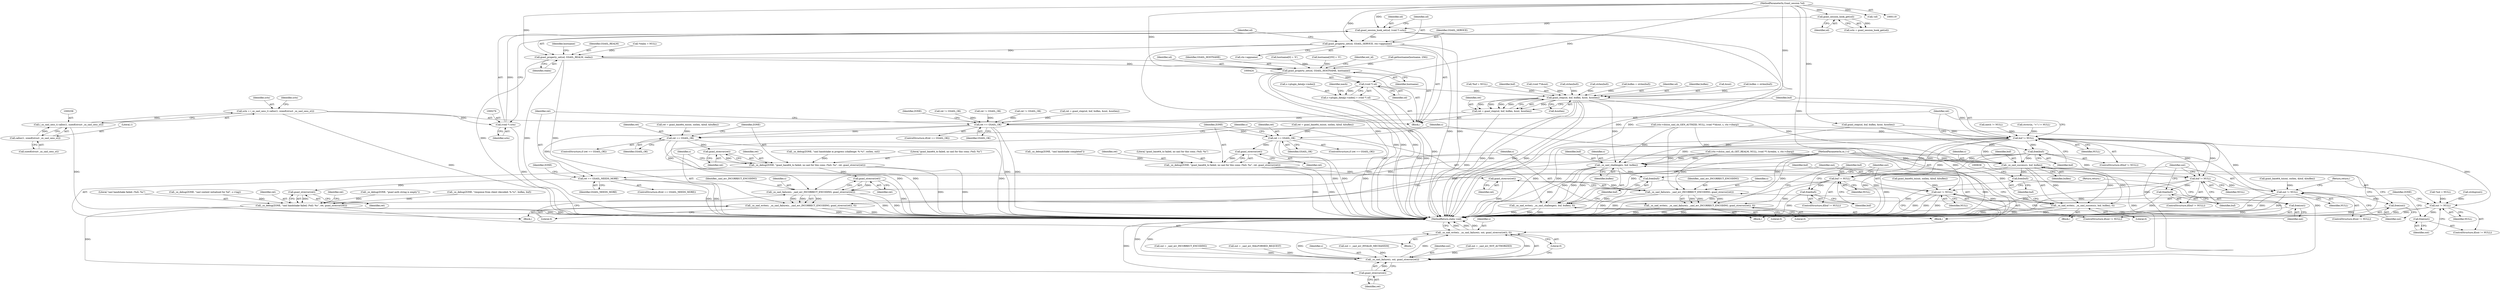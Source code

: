 digraph "0_jabberd2_8416ae54ecefa670534f27a31db71d048b9c7f16_0@pointer" {
"1000278" [label="(Call,gsasl_property_set(sd, GSASL_SERVICE, ctx->appname))"];
"1000273" [label="(Call,gsasl_session_hook_set(sd, (void *) sctx))"];
"1000247" [label="(Call,gsasl_session_hook_get(sd))"];
"1000122" [label="(MethodParameterIn,Gsasl_session *sd)"];
"1000275" [label="(Call,(void *) sctx)"];
"1000255" [label="(Call,sctx = (_sx_sasl_sess_t) calloc(1, sizeof(struct _sx_sasl_sess_st)))"];
"1000257" [label="(Call,(_sx_sasl_sess_t) calloc(1, sizeof(struct _sx_sasl_sess_st)))"];
"1000259" [label="(Call,calloc(1, sizeof(struct _sx_sasl_sess_st)))"];
"1000284" [label="(Call,gsasl_property_set(sd, GSASL_REALM, realm))"];
"1000301" [label="(Call,gsasl_property_set(sd, GSASL_HOSTNAME, hostname))"];
"1000423" [label="(Call,(void *) sd)"];
"1000415" [label="(Call,s->plugin_data[p->index] = (void *) sd)"];
"1000521" [label="(Call,gsasl_step(sd, buf, buflen, &out, &outlen))"];
"1000519" [label="(Call,ret = gsasl_step(sd, buf, buflen, &out, &outlen))"];
"1000605" [label="(Call,ret == GSASL_OK)"];
"1000622" [label="(Call,ret == GSASL_OK)"];
"1000669" [label="(Call,gsasl_strerror(ret))"];
"1000665" [label="(Call,_sx_debug(ZONE, \"gsasl_base64_to failed, no sasl for this conn; (%d): %s\", ret, gsasl_strerror(ret)))"];
"1000676" [label="(Call,gsasl_strerror(ret))"];
"1000673" [label="(Call,_sx_sasl_failure(s, _sasl_err_INCORRECT_ENCODING, gsasl_strerror(ret)))"];
"1000671" [label="(Call,_sx_nad_write(s, _sx_sasl_failure(s, _sasl_err_INCORRECT_ENCODING, gsasl_strerror(ret)), 0))"];
"1000693" [label="(Call,ret == GSASL_NEEDS_MORE)"];
"1000764" [label="(Call,gsasl_strerror(ret))"];
"1000760" [label="(Call,_sx_debug(ZONE, \"sasl handshake failed; (%d): %s\", ret, gsasl_strerror(ret)))"];
"1000802" [label="(Call,gsasl_strerror(ret))"];
"1000799" [label="(Call,_sx_sasl_failure(s, out, gsasl_strerror(ret)))"];
"1000797" [label="(Call,_sx_nad_write(s, _sx_sasl_failure(s, out, gsasl_strerror(ret)), 0))"];
"1000712" [label="(Call,ret == GSASL_OK)"];
"1000731" [label="(Call,gsasl_strerror(ret))"];
"1000727" [label="(Call,_sx_debug(ZONE, \"gsasl_base64_to failed, no sasl for this conn; (%d): %s\", ret, gsasl_strerror(ret)))"];
"1000738" [label="(Call,gsasl_strerror(ret))"];
"1000735" [label="(Call,_sx_sasl_failure(s, _sasl_err_INCORRECT_ENCODING, gsasl_strerror(ret)))"];
"1000733" [label="(Call,_sx_nad_write(s, _sx_sasl_failure(s, _sasl_err_INCORRECT_ENCODING, gsasl_strerror(ret)), 0))"];
"1000599" [label="(Call,buf != NULL)"];
"1000602" [label="(Call,free(buf))"];
"1000628" [label="(Call,_sx_sasl_success(s, buf, buflen))"];
"1000626" [label="(Call,_sx_nad_write(s, _sx_sasl_success(s, buf, buflen), 0))"];
"1000633" [label="(Call,free(buf))"];
"1000680" [label="(Call,buf != NULL)"];
"1000683" [label="(Call,free(buf))"];
"1000686" [label="(Call,out != NULL)"];
"1000689" [label="(Call,free(out))"];
"1000718" [label="(Call,_sx_sasl_challenge(s, buf, buflen))"];
"1000716" [label="(Call,_sx_nad_write(s, _sx_sasl_challenge(s, buf, buflen), 0))"];
"1000723" [label="(Call,free(buf))"];
"1000742" [label="(Call,buf != NULL)"];
"1000745" [label="(Call,free(buf))"];
"1000748" [label="(Call,out != NULL)"];
"1000751" [label="(Call,free(out))"];
"1000755" [label="(Call,out != NULL)"];
"1000758" [label="(Call,free(out))"];
"1000429" [label="(Identifier,mech)"];
"1000680" [label="(Call,buf != NULL)"];
"1000471" [label="(Call,_sx_debug(ZONE, \"gsasl auth string is empty\"))"];
"1000765" [label="(Identifier,ret)"];
"1000798" [label="(Identifier,s)"];
"1000609" [label="(Call,_sx_debug(ZONE, \"sasl handshake completed\"))"];
"1000290" [label="(Identifier,hostname)"];
"1000735" [label="(Call,_sx_sasl_failure(s, _sasl_err_INCORRECT_ENCODING, gsasl_strerror(ret)))"];
"1000602" [label="(Call,free(buf))"];
"1000626" [label="(Call,_sx_nad_write(s, _sx_sasl_success(s, buf, buflen), 0))"];
"1000248" [label="(Identifier,sd)"];
"1000668" [label="(Identifier,ret)"];
"1000247" [label="(Call,gsasl_session_hook_get(sd))"];
"1000583" [label="(Call,_sx_debug(ZONE, \"response from client (decoded: %.*s)\", buflen, buf))"];
"1000215" [label="(Call,ret != GSASL_OK)"];
"1000590" [label="(Call,gsasl_step(sd, buf, buflen, &out, &outlen))"];
"1000423" [label="(Call,(void *) sd)"];
"1000797" [label="(Call,_sx_nad_write(s, _sx_sasl_failure(s, out, gsasl_strerror(ret)), 0))"];
"1000742" [label="(Call,buf != NULL)"];
"1000634" [label="(Identifier,buf)"];
"1000689" [label="(Call,free(out))"];
"1000718" [label="(Call,_sx_sasl_challenge(s, buf, buflen))"];
"1000601" [label="(Identifier,NULL)"];
"1000433" [label="(Call,(ctx->cb)(sx_sasl_cb_GEN_AUTHZID, NULL, (void **)&out, s, ctx->cbarg))"];
"1000606" [label="(Identifier,ret)"];
"1000561" [label="(Call,!sd)"];
"1000599" [label="(Call,buf != NULL)"];
"1000286" [label="(Identifier,GSASL_REALM)"];
"1000588" [label="(Call,ret = gsasl_step(sd, buf, buflen, &out, &outlen))"];
"1000167" [label="(Block,)"];
"1000789" [label="(Call,out = _sasl_err_INCORRECT_ENCODING)"];
"1000296" [label="(Call,hostname[255] = '\0')"];
"1000711" [label="(ControlStructure,if (ret == GSASL_OK))"];
"1000522" [label="(Identifier,sd)"];
"1000734" [label="(Identifier,s)"];
"1000805" [label="(MethodReturn,static void)"];
"1000683" [label="(Call,free(buf))"];
"1000715" [label="(Block,)"];
"1000690" [label="(Identifier,out)"];
"1000713" [label="(Identifier,ret)"];
"1000681" [label="(Identifier,buf)"];
"1000744" [label="(Identifier,NULL)"];
"1000524" [label="(Identifier,buflen)"];
"1000730" [label="(Identifier,ret)"];
"1000756" [label="(Identifier,out)"];
"1000755" [label="(Call,out != NULL)"];
"1000598" [label="(ControlStructure,if(buf != NULL))"];
"1000739" [label="(Identifier,ret)"];
"1000794" [label="(Call,out = _sasl_err_MALFORMED_REQUEST)"];
"1000693" [label="(Call,ret == GSASL_NEEDS_MORE)"];
"1000610" [label="(Identifier,ZONE)"];
"1000425" [label="(Identifier,sd)"];
"1000695" [label="(Identifier,GSASL_NEEDS_MORE)"];
"1000278" [label="(Call,gsasl_property_set(sd, GSASL_SERVICE, ctx->appname))"];
"1000126" [label="(Block,)"];
"1000120" [label="(MethodParameterIn,sx_t s)"];
"1000692" [label="(ControlStructure,if(ret == GSASL_NEEDS_MORE))"];
"1000762" [label="(Literal,\"sasl handshake failed; (%d): %s\")"];
"1000525" [label="(Call,&out)"];
"1000600" [label="(Identifier,buf)"];
"1000764" [label="(Call,gsasl_strerror(ret))"];
"1000717" [label="(Identifier,s)"];
"1000306" [label="(Identifier,ext_id)"];
"1000630" [label="(Identifier,buf)"];
"1000753" [label="(Return,return;)"];
"1000521" [label="(Call,gsasl_step(sd, buf, buflen, &out, &outlen))"];
"1000520" [label="(Identifier,ret)"];
"1000803" [label="(Identifier,ret)"];
"1000675" [label="(Identifier,_sasl_err_INCORRECT_ENCODING)"];
"1000722" [label="(Literal,0)"];
"1000622" [label="(Call,ret == GSASL_OK)"];
"1000799" [label="(Call,_sx_sasl_failure(s, out, gsasl_strerror(ret)))"];
"1000448" [label="(Call,buflen = strlen(buf))"];
"1000679" [label="(ControlStructure,if(buf != NULL))"];
"1000527" [label="(Call,&outlen)"];
"1000255" [label="(Call,sctx = (_sx_sasl_sess_t) calloc(1, sizeof(struct _sx_sasl_sess_st)))"];
"1000409" [label="(Call,_sx_debug(ZONE, \"sasl context initialised for %d\", s->tag))"];
"1000122" [label="(MethodParameterIn,Gsasl_session *sd)"];
"1000698" [label="(Identifier,ZONE)"];
"1000304" [label="(Identifier,hostname)"];
"1000633" [label="(Call,free(buf))"];
"1000301" [label="(Call,gsasl_property_set(sd, GSASL_HOSTNAME, hostname))"];
"1000714" [label="(Identifier,GSASL_OK)"];
"1000628" [label="(Call,_sx_sasl_success(s, buf, buflen))"];
"1000697" [label="(Call,_sx_debug(ZONE, \"sasl handshake in progress (challenge: %.*s)\", outlen, out))"];
"1000733" [label="(Call,_sx_nad_write(s, _sx_sasl_failure(s, _sasl_err_INCORRECT_ENCODING, gsasl_strerror(ret)), 0))"];
"1000631" [label="(Identifier,buflen)"];
"1000737" [label="(Identifier,_sasl_err_INCORRECT_ENCODING)"];
"1000720" [label="(Identifier,buf)"];
"1000607" [label="(Identifier,GSASL_OK)"];
"1000723" [label="(Call,free(buf))"];
"1000519" [label="(Call,ret = gsasl_step(sd, buf, buflen, &out, &outlen))"];
"1000632" [label="(Literal,0)"];
"1000164" [label="(Call,mech != NULL)"];
"1000800" [label="(Identifier,s)"];
"1000685" [label="(ControlStructure,if(out != NULL))"];
"1000684" [label="(Identifier,buf)"];
"1000604" [label="(ControlStructure,if(ret == GSASL_OK))"];
"1000802" [label="(Call,gsasl_strerror(ret))"];
"1000757" [label="(Identifier,NULL)"];
"1000763" [label="(Identifier,ret)"];
"1000740" [label="(Literal,0)"];
"1000629" [label="(Identifier,s)"];
"1000605" [label="(Call,ret == GSASL_OK)"];
"1000280" [label="(Identifier,GSASL_SERVICE)"];
"1000674" [label="(Identifier,s)"];
"1000767" [label="(Identifier,ret)"];
"1000261" [label="(Call,sizeof(struct _sx_sasl_sess_st))"];
"1000741" [label="(ControlStructure,if(buf != NULL))"];
"1000293" [label="(Call,gethostname(hostname, 256))"];
"1000736" [label="(Identifier,s)"];
"1000612" [label="(Call,ret = gsasl_base64_to(out, outlen, &buf, &buflen))"];
"1000614" [label="(Call,gsasl_base64_to(out, outlen, &buf, &buflen))"];
"1000667" [label="(Literal,\"gsasl_base64_to failed, no sasl for this conn; (%d): %s\")"];
"1000260" [label="(Literal,1)"];
"1000758" [label="(Call,free(out))"];
"1000784" [label="(Call,out = _sasl_err_INVALID_MECHANISM)"];
"1000676" [label="(Call,gsasl_strerror(ret))"];
"1000256" [label="(Identifier,sctx)"];
"1000259" [label="(Call,calloc(1, sizeof(struct _sx_sasl_sess_st)))"];
"1000745" [label="(Call,free(buf))"];
"1000749" [label="(Identifier,out)"];
"1000279" [label="(Identifier,sd)"];
"1000673" [label="(Call,_sx_sasl_failure(s, _sasl_err_INCORRECT_ENCODING, gsasl_strerror(ret)))"];
"1000702" [label="(Call,ret = gsasl_base64_to(out, outlen, &buf, &buflen))"];
"1000761" [label="(Identifier,ZONE)"];
"1000415" [label="(Call,s->plugin_data[p->index] = (void *) sd)"];
"1000677" [label="(Identifier,ret)"];
"1000686" [label="(Call,out != NULL)"];
"1000446" [label="(Call,strdup(out))"];
"1000804" [label="(Literal,0)"];
"1000234" [label="(Call,(ctx->cb)(sx_sasl_cb_GET_REALM, NULL, (void **) &realm, s, ctx->cbarg))"];
"1000284" [label="(Call,gsasl_property_set(sd, GSASL_REALM, realm))"];
"1000140" [label="(Call,*buf = NULL)"];
"1000148" [label="(Call,*realm = NULL)"];
"1000704" [label="(Call,gsasl_base64_to(out, outlen, &buf, &buflen))"];
"1000416" [label="(Call,s->plugin_data[p->index])"];
"1000751" [label="(Call,free(out))"];
"1000672" [label="(Identifier,s)"];
"1000687" [label="(Identifier,out)"];
"1000748" [label="(Call,out != NULL)"];
"1000523" [label="(Identifier,buf)"];
"1000144" [label="(Call,*out = NULL)"];
"1000287" [label="(Identifier,realm)"];
"1000754" [label="(ControlStructure,if(out != NULL))"];
"1000759" [label="(Identifier,out)"];
"1000436" [label="(Call,(void **)&out)"];
"1000752" [label="(Identifier,out)"];
"1000731" [label="(Call,gsasl_strerror(ret))"];
"1000716" [label="(Call,_sx_nad_write(s, _sx_sasl_challenge(s, buf, buflen), 0))"];
"1000670" [label="(Identifier,ret)"];
"1000719" [label="(Identifier,s)"];
"1000743" [label="(Identifier,buf)"];
"1000245" [label="(Call,sctx = gsasl_session_hook_get(sd))"];
"1000664" [label="(Block,)"];
"1000738" [label="(Call,gsasl_strerror(ret))"];
"1000678" [label="(Literal,0)"];
"1000302" [label="(Identifier,sd)"];
"1000450" [label="(Call,strlen(buf))"];
"1000625" [label="(Block,)"];
"1000541" [label="(Call,ret != GSASL_OK)"];
"1000801" [label="(Identifier,out)"];
"1000732" [label="(Identifier,ret)"];
"1000281" [label="(Call,ctx->appname)"];
"1000627" [label="(Identifier,s)"];
"1000274" [label="(Identifier,sd)"];
"1000480" [label="(Call,strlen(buf))"];
"1000277" [label="(Identifier,sctx)"];
"1000682" [label="(Identifier,NULL)"];
"1000694" [label="(Identifier,ret)"];
"1000455" [label="(Call,strstr(in, \"<\") != NULL)"];
"1000712" [label="(Call,ret == GSASL_OK)"];
"1000478" [label="(Call,buflen = strlen(buf))"];
"1000603" [label="(Identifier,buf)"];
"1000273" [label="(Call,gsasl_session_hook_set(sd, (void *) sctx))"];
"1000724" [label="(Identifier,buf)"];
"1000303" [label="(Identifier,GSASL_HOSTNAME)"];
"1000623" [label="(Identifier,ret)"];
"1000691" [label="(Return,return;)"];
"1000729" [label="(Literal,\"gsasl_base64_to failed, no sasl for this conn; (%d): %s\")"];
"1000665" [label="(Call,_sx_debug(ZONE, \"gsasl_base64_to failed, no sasl for this conn; (%d): %s\", ret, gsasl_strerror(ret)))"];
"1000671" [label="(Call,_sx_nad_write(s, _sx_sasl_failure(s, _sasl_err_INCORRECT_ENCODING, gsasl_strerror(ret)), 0))"];
"1000257" [label="(Call,(_sx_sasl_sess_t) calloc(1, sizeof(struct _sx_sasl_sess_st)))"];
"1000669" [label="(Call,gsasl_strerror(ret))"];
"1000624" [label="(Identifier,GSASL_OK)"];
"1000760" [label="(Call,_sx_debug(ZONE, \"sasl handshake failed; (%d): %s\", ret, gsasl_strerror(ret)))"];
"1000728" [label="(Identifier,ZONE)"];
"1000721" [label="(Identifier,buflen)"];
"1000750" [label="(Identifier,NULL)"];
"1000494" [label="(Call,ret != GSASL_OK)"];
"1000275" [label="(Call,(void *) sctx)"];
"1000688" [label="(Identifier,NULL)"];
"1000727" [label="(Call,_sx_debug(ZONE, \"gsasl_base64_to failed, no sasl for this conn; (%d): %s\", ret, gsasl_strerror(ret)))"];
"1000285" [label="(Identifier,sd)"];
"1000265" [label="(Identifier,sctx)"];
"1000621" [label="(ControlStructure,if (ret == GSASL_OK))"];
"1000778" [label="(Call,out = _sasl_err_NOT_AUTHORIZED)"];
"1000747" [label="(ControlStructure,if(out != NULL))"];
"1000746" [label="(Identifier,buf)"];
"1000666" [label="(Identifier,ZONE)"];
"1000726" [label="(Block,)"];
"1000288" [label="(Call,hostname[0] = '\0')"];
"1000278" -> "1000167"  [label="AST: "];
"1000278" -> "1000281"  [label="CFG: "];
"1000279" -> "1000278"  [label="AST: "];
"1000280" -> "1000278"  [label="AST: "];
"1000281" -> "1000278"  [label="AST: "];
"1000285" -> "1000278"  [label="CFG: "];
"1000278" -> "1000805"  [label="DDG: "];
"1000278" -> "1000805"  [label="DDG: "];
"1000278" -> "1000805"  [label="DDG: "];
"1000273" -> "1000278"  [label="DDG: "];
"1000122" -> "1000278"  [label="DDG: "];
"1000278" -> "1000284"  [label="DDG: "];
"1000273" -> "1000167"  [label="AST: "];
"1000273" -> "1000275"  [label="CFG: "];
"1000274" -> "1000273"  [label="AST: "];
"1000275" -> "1000273"  [label="AST: "];
"1000279" -> "1000273"  [label="CFG: "];
"1000273" -> "1000805"  [label="DDG: "];
"1000273" -> "1000805"  [label="DDG: "];
"1000247" -> "1000273"  [label="DDG: "];
"1000122" -> "1000273"  [label="DDG: "];
"1000275" -> "1000273"  [label="DDG: "];
"1000247" -> "1000245"  [label="AST: "];
"1000247" -> "1000248"  [label="CFG: "];
"1000248" -> "1000247"  [label="AST: "];
"1000245" -> "1000247"  [label="CFG: "];
"1000247" -> "1000245"  [label="DDG: "];
"1000122" -> "1000247"  [label="DDG: "];
"1000122" -> "1000119"  [label="AST: "];
"1000122" -> "1000805"  [label="DDG: "];
"1000122" -> "1000284"  [label="DDG: "];
"1000122" -> "1000301"  [label="DDG: "];
"1000122" -> "1000423"  [label="DDG: "];
"1000122" -> "1000521"  [label="DDG: "];
"1000122" -> "1000561"  [label="DDG: "];
"1000122" -> "1000590"  [label="DDG: "];
"1000275" -> "1000277"  [label="CFG: "];
"1000276" -> "1000275"  [label="AST: "];
"1000277" -> "1000275"  [label="AST: "];
"1000275" -> "1000805"  [label="DDG: "];
"1000255" -> "1000275"  [label="DDG: "];
"1000255" -> "1000167"  [label="AST: "];
"1000255" -> "1000257"  [label="CFG: "];
"1000256" -> "1000255"  [label="AST: "];
"1000257" -> "1000255"  [label="AST: "];
"1000265" -> "1000255"  [label="CFG: "];
"1000255" -> "1000805"  [label="DDG: "];
"1000257" -> "1000255"  [label="DDG: "];
"1000257" -> "1000259"  [label="CFG: "];
"1000258" -> "1000257"  [label="AST: "];
"1000259" -> "1000257"  [label="AST: "];
"1000257" -> "1000805"  [label="DDG: "];
"1000259" -> "1000257"  [label="DDG: "];
"1000259" -> "1000261"  [label="CFG: "];
"1000260" -> "1000259"  [label="AST: "];
"1000261" -> "1000259"  [label="AST: "];
"1000284" -> "1000167"  [label="AST: "];
"1000284" -> "1000287"  [label="CFG: "];
"1000285" -> "1000284"  [label="AST: "];
"1000286" -> "1000284"  [label="AST: "];
"1000287" -> "1000284"  [label="AST: "];
"1000290" -> "1000284"  [label="CFG: "];
"1000284" -> "1000805"  [label="DDG: "];
"1000284" -> "1000805"  [label="DDG: "];
"1000284" -> "1000805"  [label="DDG: "];
"1000148" -> "1000284"  [label="DDG: "];
"1000284" -> "1000301"  [label="DDG: "];
"1000301" -> "1000167"  [label="AST: "];
"1000301" -> "1000304"  [label="CFG: "];
"1000302" -> "1000301"  [label="AST: "];
"1000303" -> "1000301"  [label="AST: "];
"1000304" -> "1000301"  [label="AST: "];
"1000306" -> "1000301"  [label="CFG: "];
"1000301" -> "1000805"  [label="DDG: "];
"1000301" -> "1000805"  [label="DDG: "];
"1000301" -> "1000805"  [label="DDG: "];
"1000293" -> "1000301"  [label="DDG: "];
"1000288" -> "1000301"  [label="DDG: "];
"1000296" -> "1000301"  [label="DDG: "];
"1000301" -> "1000423"  [label="DDG: "];
"1000423" -> "1000415"  [label="AST: "];
"1000423" -> "1000425"  [label="CFG: "];
"1000424" -> "1000423"  [label="AST: "];
"1000425" -> "1000423"  [label="AST: "];
"1000415" -> "1000423"  [label="CFG: "];
"1000423" -> "1000805"  [label="DDG: "];
"1000423" -> "1000415"  [label="DDG: "];
"1000423" -> "1000521"  [label="DDG: "];
"1000415" -> "1000167"  [label="AST: "];
"1000416" -> "1000415"  [label="AST: "];
"1000429" -> "1000415"  [label="CFG: "];
"1000415" -> "1000805"  [label="DDG: "];
"1000415" -> "1000805"  [label="DDG: "];
"1000521" -> "1000519"  [label="AST: "];
"1000521" -> "1000527"  [label="CFG: "];
"1000522" -> "1000521"  [label="AST: "];
"1000523" -> "1000521"  [label="AST: "];
"1000524" -> "1000521"  [label="AST: "];
"1000525" -> "1000521"  [label="AST: "];
"1000527" -> "1000521"  [label="AST: "];
"1000519" -> "1000521"  [label="CFG: "];
"1000521" -> "1000805"  [label="DDG: "];
"1000521" -> "1000805"  [label="DDG: "];
"1000521" -> "1000805"  [label="DDG: "];
"1000521" -> "1000805"  [label="DDG: "];
"1000521" -> "1000519"  [label="DDG: "];
"1000521" -> "1000519"  [label="DDG: "];
"1000521" -> "1000519"  [label="DDG: "];
"1000521" -> "1000519"  [label="DDG: "];
"1000521" -> "1000519"  [label="DDG: "];
"1000140" -> "1000521"  [label="DDG: "];
"1000450" -> "1000521"  [label="DDG: "];
"1000480" -> "1000521"  [label="DDG: "];
"1000478" -> "1000521"  [label="DDG: "];
"1000448" -> "1000521"  [label="DDG: "];
"1000436" -> "1000521"  [label="DDG: "];
"1000521" -> "1000599"  [label="DDG: "];
"1000521" -> "1000628"  [label="DDG: "];
"1000521" -> "1000718"  [label="DDG: "];
"1000519" -> "1000167"  [label="AST: "];
"1000520" -> "1000519"  [label="AST: "];
"1000600" -> "1000519"  [label="CFG: "];
"1000519" -> "1000805"  [label="DDG: "];
"1000519" -> "1000605"  [label="DDG: "];
"1000605" -> "1000604"  [label="AST: "];
"1000605" -> "1000607"  [label="CFG: "];
"1000606" -> "1000605"  [label="AST: "];
"1000607" -> "1000605"  [label="AST: "];
"1000610" -> "1000605"  [label="CFG: "];
"1000694" -> "1000605"  [label="CFG: "];
"1000605" -> "1000805"  [label="DDG: "];
"1000605" -> "1000805"  [label="DDG: "];
"1000588" -> "1000605"  [label="DDG: "];
"1000494" -> "1000605"  [label="DDG: "];
"1000215" -> "1000605"  [label="DDG: "];
"1000541" -> "1000605"  [label="DDG: "];
"1000605" -> "1000622"  [label="DDG: "];
"1000605" -> "1000693"  [label="DDG: "];
"1000605" -> "1000712"  [label="DDG: "];
"1000622" -> "1000621"  [label="AST: "];
"1000622" -> "1000624"  [label="CFG: "];
"1000623" -> "1000622"  [label="AST: "];
"1000624" -> "1000622"  [label="AST: "];
"1000627" -> "1000622"  [label="CFG: "];
"1000666" -> "1000622"  [label="CFG: "];
"1000622" -> "1000805"  [label="DDG: "];
"1000622" -> "1000805"  [label="DDG: "];
"1000622" -> "1000805"  [label="DDG: "];
"1000612" -> "1000622"  [label="DDG: "];
"1000622" -> "1000669"  [label="DDG: "];
"1000669" -> "1000665"  [label="AST: "];
"1000669" -> "1000670"  [label="CFG: "];
"1000670" -> "1000669"  [label="AST: "];
"1000665" -> "1000669"  [label="CFG: "];
"1000669" -> "1000665"  [label="DDG: "];
"1000665" -> "1000664"  [label="AST: "];
"1000666" -> "1000665"  [label="AST: "];
"1000667" -> "1000665"  [label="AST: "];
"1000668" -> "1000665"  [label="AST: "];
"1000672" -> "1000665"  [label="CFG: "];
"1000665" -> "1000805"  [label="DDG: "];
"1000665" -> "1000805"  [label="DDG: "];
"1000609" -> "1000665"  [label="DDG: "];
"1000665" -> "1000676"  [label="DDG: "];
"1000676" -> "1000673"  [label="AST: "];
"1000676" -> "1000677"  [label="CFG: "];
"1000677" -> "1000676"  [label="AST: "];
"1000673" -> "1000676"  [label="CFG: "];
"1000676" -> "1000805"  [label="DDG: "];
"1000676" -> "1000673"  [label="DDG: "];
"1000673" -> "1000671"  [label="AST: "];
"1000674" -> "1000673"  [label="AST: "];
"1000675" -> "1000673"  [label="AST: "];
"1000678" -> "1000673"  [label="CFG: "];
"1000673" -> "1000805"  [label="DDG: "];
"1000673" -> "1000805"  [label="DDG: "];
"1000673" -> "1000671"  [label="DDG: "];
"1000673" -> "1000671"  [label="DDG: "];
"1000673" -> "1000671"  [label="DDG: "];
"1000433" -> "1000673"  [label="DDG: "];
"1000120" -> "1000673"  [label="DDG: "];
"1000234" -> "1000673"  [label="DDG: "];
"1000671" -> "1000664"  [label="AST: "];
"1000671" -> "1000678"  [label="CFG: "];
"1000672" -> "1000671"  [label="AST: "];
"1000678" -> "1000671"  [label="AST: "];
"1000681" -> "1000671"  [label="CFG: "];
"1000671" -> "1000805"  [label="DDG: "];
"1000671" -> "1000805"  [label="DDG: "];
"1000671" -> "1000805"  [label="DDG: "];
"1000120" -> "1000671"  [label="DDG: "];
"1000693" -> "1000692"  [label="AST: "];
"1000693" -> "1000695"  [label="CFG: "];
"1000694" -> "1000693"  [label="AST: "];
"1000695" -> "1000693"  [label="AST: "];
"1000698" -> "1000693"  [label="CFG: "];
"1000756" -> "1000693"  [label="CFG: "];
"1000693" -> "1000805"  [label="DDG: "];
"1000693" -> "1000805"  [label="DDG: "];
"1000693" -> "1000764"  [label="DDG: "];
"1000764" -> "1000760"  [label="AST: "];
"1000764" -> "1000765"  [label="CFG: "];
"1000765" -> "1000764"  [label="AST: "];
"1000760" -> "1000764"  [label="CFG: "];
"1000764" -> "1000760"  [label="DDG: "];
"1000760" -> "1000126"  [label="AST: "];
"1000761" -> "1000760"  [label="AST: "];
"1000762" -> "1000760"  [label="AST: "];
"1000763" -> "1000760"  [label="AST: "];
"1000767" -> "1000760"  [label="CFG: "];
"1000760" -> "1000805"  [label="DDG: "];
"1000760" -> "1000805"  [label="DDG: "];
"1000471" -> "1000760"  [label="DDG: "];
"1000583" -> "1000760"  [label="DDG: "];
"1000409" -> "1000760"  [label="DDG: "];
"1000760" -> "1000802"  [label="DDG: "];
"1000802" -> "1000799"  [label="AST: "];
"1000802" -> "1000803"  [label="CFG: "];
"1000803" -> "1000802"  [label="AST: "];
"1000799" -> "1000802"  [label="CFG: "];
"1000802" -> "1000805"  [label="DDG: "];
"1000802" -> "1000799"  [label="DDG: "];
"1000799" -> "1000797"  [label="AST: "];
"1000800" -> "1000799"  [label="AST: "];
"1000801" -> "1000799"  [label="AST: "];
"1000804" -> "1000799"  [label="CFG: "];
"1000799" -> "1000805"  [label="DDG: "];
"1000799" -> "1000805"  [label="DDG: "];
"1000799" -> "1000797"  [label="DDG: "];
"1000799" -> "1000797"  [label="DDG: "];
"1000799" -> "1000797"  [label="DDG: "];
"1000433" -> "1000799"  [label="DDG: "];
"1000120" -> "1000799"  [label="DDG: "];
"1000234" -> "1000799"  [label="DDG: "];
"1000784" -> "1000799"  [label="DDG: "];
"1000789" -> "1000799"  [label="DDG: "];
"1000794" -> "1000799"  [label="DDG: "];
"1000778" -> "1000799"  [label="DDG: "];
"1000797" -> "1000126"  [label="AST: "];
"1000797" -> "1000804"  [label="CFG: "];
"1000798" -> "1000797"  [label="AST: "];
"1000804" -> "1000797"  [label="AST: "];
"1000805" -> "1000797"  [label="CFG: "];
"1000797" -> "1000805"  [label="DDG: "];
"1000797" -> "1000805"  [label="DDG: "];
"1000797" -> "1000805"  [label="DDG: "];
"1000120" -> "1000797"  [label="DDG: "];
"1000712" -> "1000711"  [label="AST: "];
"1000712" -> "1000714"  [label="CFG: "];
"1000713" -> "1000712"  [label="AST: "];
"1000714" -> "1000712"  [label="AST: "];
"1000717" -> "1000712"  [label="CFG: "];
"1000728" -> "1000712"  [label="CFG: "];
"1000712" -> "1000805"  [label="DDG: "];
"1000712" -> "1000805"  [label="DDG: "];
"1000712" -> "1000805"  [label="DDG: "];
"1000702" -> "1000712"  [label="DDG: "];
"1000712" -> "1000731"  [label="DDG: "];
"1000731" -> "1000727"  [label="AST: "];
"1000731" -> "1000732"  [label="CFG: "];
"1000732" -> "1000731"  [label="AST: "];
"1000727" -> "1000731"  [label="CFG: "];
"1000731" -> "1000727"  [label="DDG: "];
"1000727" -> "1000726"  [label="AST: "];
"1000728" -> "1000727"  [label="AST: "];
"1000729" -> "1000727"  [label="AST: "];
"1000730" -> "1000727"  [label="AST: "];
"1000734" -> "1000727"  [label="CFG: "];
"1000727" -> "1000805"  [label="DDG: "];
"1000727" -> "1000805"  [label="DDG: "];
"1000697" -> "1000727"  [label="DDG: "];
"1000727" -> "1000738"  [label="DDG: "];
"1000738" -> "1000735"  [label="AST: "];
"1000738" -> "1000739"  [label="CFG: "];
"1000739" -> "1000738"  [label="AST: "];
"1000735" -> "1000738"  [label="CFG: "];
"1000738" -> "1000805"  [label="DDG: "];
"1000738" -> "1000735"  [label="DDG: "];
"1000735" -> "1000733"  [label="AST: "];
"1000736" -> "1000735"  [label="AST: "];
"1000737" -> "1000735"  [label="AST: "];
"1000740" -> "1000735"  [label="CFG: "];
"1000735" -> "1000805"  [label="DDG: "];
"1000735" -> "1000805"  [label="DDG: "];
"1000735" -> "1000733"  [label="DDG: "];
"1000735" -> "1000733"  [label="DDG: "];
"1000735" -> "1000733"  [label="DDG: "];
"1000433" -> "1000735"  [label="DDG: "];
"1000120" -> "1000735"  [label="DDG: "];
"1000234" -> "1000735"  [label="DDG: "];
"1000733" -> "1000726"  [label="AST: "];
"1000733" -> "1000740"  [label="CFG: "];
"1000734" -> "1000733"  [label="AST: "];
"1000740" -> "1000733"  [label="AST: "];
"1000743" -> "1000733"  [label="CFG: "];
"1000733" -> "1000805"  [label="DDG: "];
"1000733" -> "1000805"  [label="DDG: "];
"1000733" -> "1000805"  [label="DDG: "];
"1000120" -> "1000733"  [label="DDG: "];
"1000599" -> "1000598"  [label="AST: "];
"1000599" -> "1000601"  [label="CFG: "];
"1000600" -> "1000599"  [label="AST: "];
"1000601" -> "1000599"  [label="AST: "];
"1000603" -> "1000599"  [label="CFG: "];
"1000606" -> "1000599"  [label="CFG: "];
"1000599" -> "1000805"  [label="DDG: "];
"1000599" -> "1000805"  [label="DDG: "];
"1000590" -> "1000599"  [label="DDG: "];
"1000455" -> "1000599"  [label="DDG: "];
"1000164" -> "1000599"  [label="DDG: "];
"1000433" -> "1000599"  [label="DDG: "];
"1000599" -> "1000602"  [label="DDG: "];
"1000599" -> "1000628"  [label="DDG: "];
"1000599" -> "1000680"  [label="DDG: "];
"1000599" -> "1000680"  [label="DDG: "];
"1000599" -> "1000686"  [label="DDG: "];
"1000599" -> "1000718"  [label="DDG: "];
"1000599" -> "1000742"  [label="DDG: "];
"1000599" -> "1000742"  [label="DDG: "];
"1000599" -> "1000748"  [label="DDG: "];
"1000599" -> "1000755"  [label="DDG: "];
"1000602" -> "1000598"  [label="AST: "];
"1000602" -> "1000603"  [label="CFG: "];
"1000603" -> "1000602"  [label="AST: "];
"1000606" -> "1000602"  [label="CFG: "];
"1000602" -> "1000805"  [label="DDG: "];
"1000602" -> "1000628"  [label="DDG: "];
"1000602" -> "1000680"  [label="DDG: "];
"1000602" -> "1000718"  [label="DDG: "];
"1000602" -> "1000742"  [label="DDG: "];
"1000628" -> "1000626"  [label="AST: "];
"1000628" -> "1000631"  [label="CFG: "];
"1000629" -> "1000628"  [label="AST: "];
"1000630" -> "1000628"  [label="AST: "];
"1000631" -> "1000628"  [label="AST: "];
"1000632" -> "1000628"  [label="CFG: "];
"1000628" -> "1000805"  [label="DDG: "];
"1000628" -> "1000626"  [label="DDG: "];
"1000628" -> "1000626"  [label="DDG: "];
"1000628" -> "1000626"  [label="DDG: "];
"1000433" -> "1000628"  [label="DDG: "];
"1000120" -> "1000628"  [label="DDG: "];
"1000234" -> "1000628"  [label="DDG: "];
"1000590" -> "1000628"  [label="DDG: "];
"1000628" -> "1000633"  [label="DDG: "];
"1000626" -> "1000625"  [label="AST: "];
"1000626" -> "1000632"  [label="CFG: "];
"1000627" -> "1000626"  [label="AST: "];
"1000632" -> "1000626"  [label="AST: "];
"1000634" -> "1000626"  [label="CFG: "];
"1000626" -> "1000805"  [label="DDG: "];
"1000626" -> "1000805"  [label="DDG: "];
"1000626" -> "1000805"  [label="DDG: "];
"1000120" -> "1000626"  [label="DDG: "];
"1000633" -> "1000625"  [label="AST: "];
"1000633" -> "1000634"  [label="CFG: "];
"1000634" -> "1000633"  [label="AST: "];
"1000638" -> "1000633"  [label="CFG: "];
"1000633" -> "1000805"  [label="DDG: "];
"1000680" -> "1000679"  [label="AST: "];
"1000680" -> "1000682"  [label="CFG: "];
"1000681" -> "1000680"  [label="AST: "];
"1000682" -> "1000680"  [label="AST: "];
"1000684" -> "1000680"  [label="CFG: "];
"1000687" -> "1000680"  [label="CFG: "];
"1000680" -> "1000805"  [label="DDG: "];
"1000680" -> "1000805"  [label="DDG: "];
"1000680" -> "1000683"  [label="DDG: "];
"1000680" -> "1000686"  [label="DDG: "];
"1000683" -> "1000679"  [label="AST: "];
"1000683" -> "1000684"  [label="CFG: "];
"1000684" -> "1000683"  [label="AST: "];
"1000687" -> "1000683"  [label="CFG: "];
"1000683" -> "1000805"  [label="DDG: "];
"1000686" -> "1000685"  [label="AST: "];
"1000686" -> "1000688"  [label="CFG: "];
"1000687" -> "1000686"  [label="AST: "];
"1000688" -> "1000686"  [label="AST: "];
"1000690" -> "1000686"  [label="CFG: "];
"1000691" -> "1000686"  [label="CFG: "];
"1000686" -> "1000805"  [label="DDG: "];
"1000686" -> "1000805"  [label="DDG: "];
"1000686" -> "1000805"  [label="DDG: "];
"1000614" -> "1000686"  [label="DDG: "];
"1000686" -> "1000689"  [label="DDG: "];
"1000689" -> "1000685"  [label="AST: "];
"1000689" -> "1000690"  [label="CFG: "];
"1000690" -> "1000689"  [label="AST: "];
"1000691" -> "1000689"  [label="CFG: "];
"1000689" -> "1000805"  [label="DDG: "];
"1000718" -> "1000716"  [label="AST: "];
"1000718" -> "1000721"  [label="CFG: "];
"1000719" -> "1000718"  [label="AST: "];
"1000720" -> "1000718"  [label="AST: "];
"1000721" -> "1000718"  [label="AST: "];
"1000722" -> "1000718"  [label="CFG: "];
"1000718" -> "1000805"  [label="DDG: "];
"1000718" -> "1000716"  [label="DDG: "];
"1000718" -> "1000716"  [label="DDG: "];
"1000718" -> "1000716"  [label="DDG: "];
"1000433" -> "1000718"  [label="DDG: "];
"1000120" -> "1000718"  [label="DDG: "];
"1000234" -> "1000718"  [label="DDG: "];
"1000590" -> "1000718"  [label="DDG: "];
"1000718" -> "1000723"  [label="DDG: "];
"1000716" -> "1000715"  [label="AST: "];
"1000716" -> "1000722"  [label="CFG: "];
"1000717" -> "1000716"  [label="AST: "];
"1000722" -> "1000716"  [label="AST: "];
"1000724" -> "1000716"  [label="CFG: "];
"1000716" -> "1000805"  [label="DDG: "];
"1000716" -> "1000805"  [label="DDG: "];
"1000716" -> "1000805"  [label="DDG: "];
"1000120" -> "1000716"  [label="DDG: "];
"1000723" -> "1000715"  [label="AST: "];
"1000723" -> "1000724"  [label="CFG: "];
"1000724" -> "1000723"  [label="AST: "];
"1000749" -> "1000723"  [label="CFG: "];
"1000723" -> "1000805"  [label="DDG: "];
"1000742" -> "1000741"  [label="AST: "];
"1000742" -> "1000744"  [label="CFG: "];
"1000743" -> "1000742"  [label="AST: "];
"1000744" -> "1000742"  [label="AST: "];
"1000746" -> "1000742"  [label="CFG: "];
"1000749" -> "1000742"  [label="CFG: "];
"1000742" -> "1000805"  [label="DDG: "];
"1000742" -> "1000805"  [label="DDG: "];
"1000742" -> "1000745"  [label="DDG: "];
"1000742" -> "1000748"  [label="DDG: "];
"1000745" -> "1000741"  [label="AST: "];
"1000745" -> "1000746"  [label="CFG: "];
"1000746" -> "1000745"  [label="AST: "];
"1000749" -> "1000745"  [label="CFG: "];
"1000745" -> "1000805"  [label="DDG: "];
"1000748" -> "1000747"  [label="AST: "];
"1000748" -> "1000750"  [label="CFG: "];
"1000749" -> "1000748"  [label="AST: "];
"1000750" -> "1000748"  [label="AST: "];
"1000752" -> "1000748"  [label="CFG: "];
"1000753" -> "1000748"  [label="CFG: "];
"1000748" -> "1000805"  [label="DDG: "];
"1000748" -> "1000805"  [label="DDG: "];
"1000748" -> "1000805"  [label="DDG: "];
"1000704" -> "1000748"  [label="DDG: "];
"1000748" -> "1000751"  [label="DDG: "];
"1000751" -> "1000747"  [label="AST: "];
"1000751" -> "1000752"  [label="CFG: "];
"1000752" -> "1000751"  [label="AST: "];
"1000753" -> "1000751"  [label="CFG: "];
"1000751" -> "1000805"  [label="DDG: "];
"1000755" -> "1000754"  [label="AST: "];
"1000755" -> "1000757"  [label="CFG: "];
"1000756" -> "1000755"  [label="AST: "];
"1000757" -> "1000755"  [label="AST: "];
"1000759" -> "1000755"  [label="CFG: "];
"1000761" -> "1000755"  [label="CFG: "];
"1000755" -> "1000805"  [label="DDG: "];
"1000755" -> "1000805"  [label="DDG: "];
"1000446" -> "1000755"  [label="DDG: "];
"1000144" -> "1000755"  [label="DDG: "];
"1000755" -> "1000758"  [label="DDG: "];
"1000758" -> "1000754"  [label="AST: "];
"1000758" -> "1000759"  [label="CFG: "];
"1000759" -> "1000758"  [label="AST: "];
"1000761" -> "1000758"  [label="CFG: "];
}
